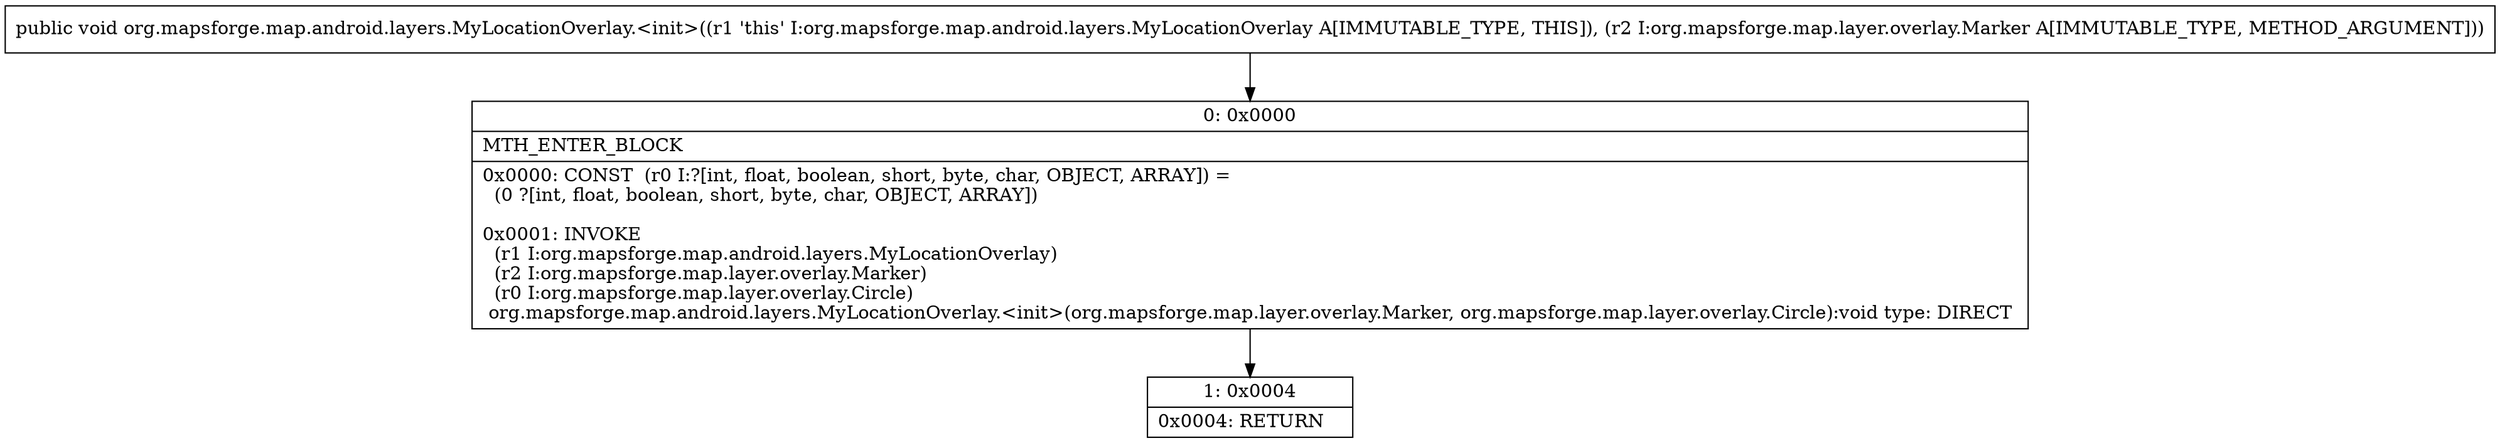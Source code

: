digraph "CFG fororg.mapsforge.map.android.layers.MyLocationOverlay.\<init\>(Lorg\/mapsforge\/map\/layer\/overlay\/Marker;)V" {
Node_0 [shape=record,label="{0\:\ 0x0000|MTH_ENTER_BLOCK\l|0x0000: CONST  (r0 I:?[int, float, boolean, short, byte, char, OBJECT, ARRAY]) = \l  (0 ?[int, float, boolean, short, byte, char, OBJECT, ARRAY])\l \l0x0001: INVOKE  \l  (r1 I:org.mapsforge.map.android.layers.MyLocationOverlay)\l  (r2 I:org.mapsforge.map.layer.overlay.Marker)\l  (r0 I:org.mapsforge.map.layer.overlay.Circle)\l org.mapsforge.map.android.layers.MyLocationOverlay.\<init\>(org.mapsforge.map.layer.overlay.Marker, org.mapsforge.map.layer.overlay.Circle):void type: DIRECT \l}"];
Node_1 [shape=record,label="{1\:\ 0x0004|0x0004: RETURN   \l}"];
MethodNode[shape=record,label="{public void org.mapsforge.map.android.layers.MyLocationOverlay.\<init\>((r1 'this' I:org.mapsforge.map.android.layers.MyLocationOverlay A[IMMUTABLE_TYPE, THIS]), (r2 I:org.mapsforge.map.layer.overlay.Marker A[IMMUTABLE_TYPE, METHOD_ARGUMENT])) }"];
MethodNode -> Node_0;
Node_0 -> Node_1;
}

